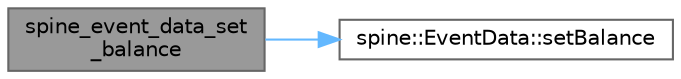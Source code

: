 digraph "spine_event_data_set_balance"
{
 // LATEX_PDF_SIZE
  bgcolor="transparent";
  edge [fontname=Helvetica,fontsize=10,labelfontname=Helvetica,labelfontsize=10];
  node [fontname=Helvetica,fontsize=10,shape=box,height=0.2,width=0.4];
  rankdir="LR";
  Node1 [id="Node000001",label="spine_event_data_set\l_balance",height=0.2,width=0.4,color="gray40", fillcolor="grey60", style="filled", fontcolor="black",tooltip=" "];
  Node1 -> Node2 [id="edge1_Node000001_Node000002",color="steelblue1",style="solid",tooltip=" "];
  Node2 [id="Node000002",label="spine::EventData::setBalance",height=0.2,width=0.4,color="grey40", fillcolor="white", style="filled",URL="$classspine_1_1_event_data.html#afa9d0cb23484f4dcfe2cfb2fa4605821",tooltip=" "];
}
